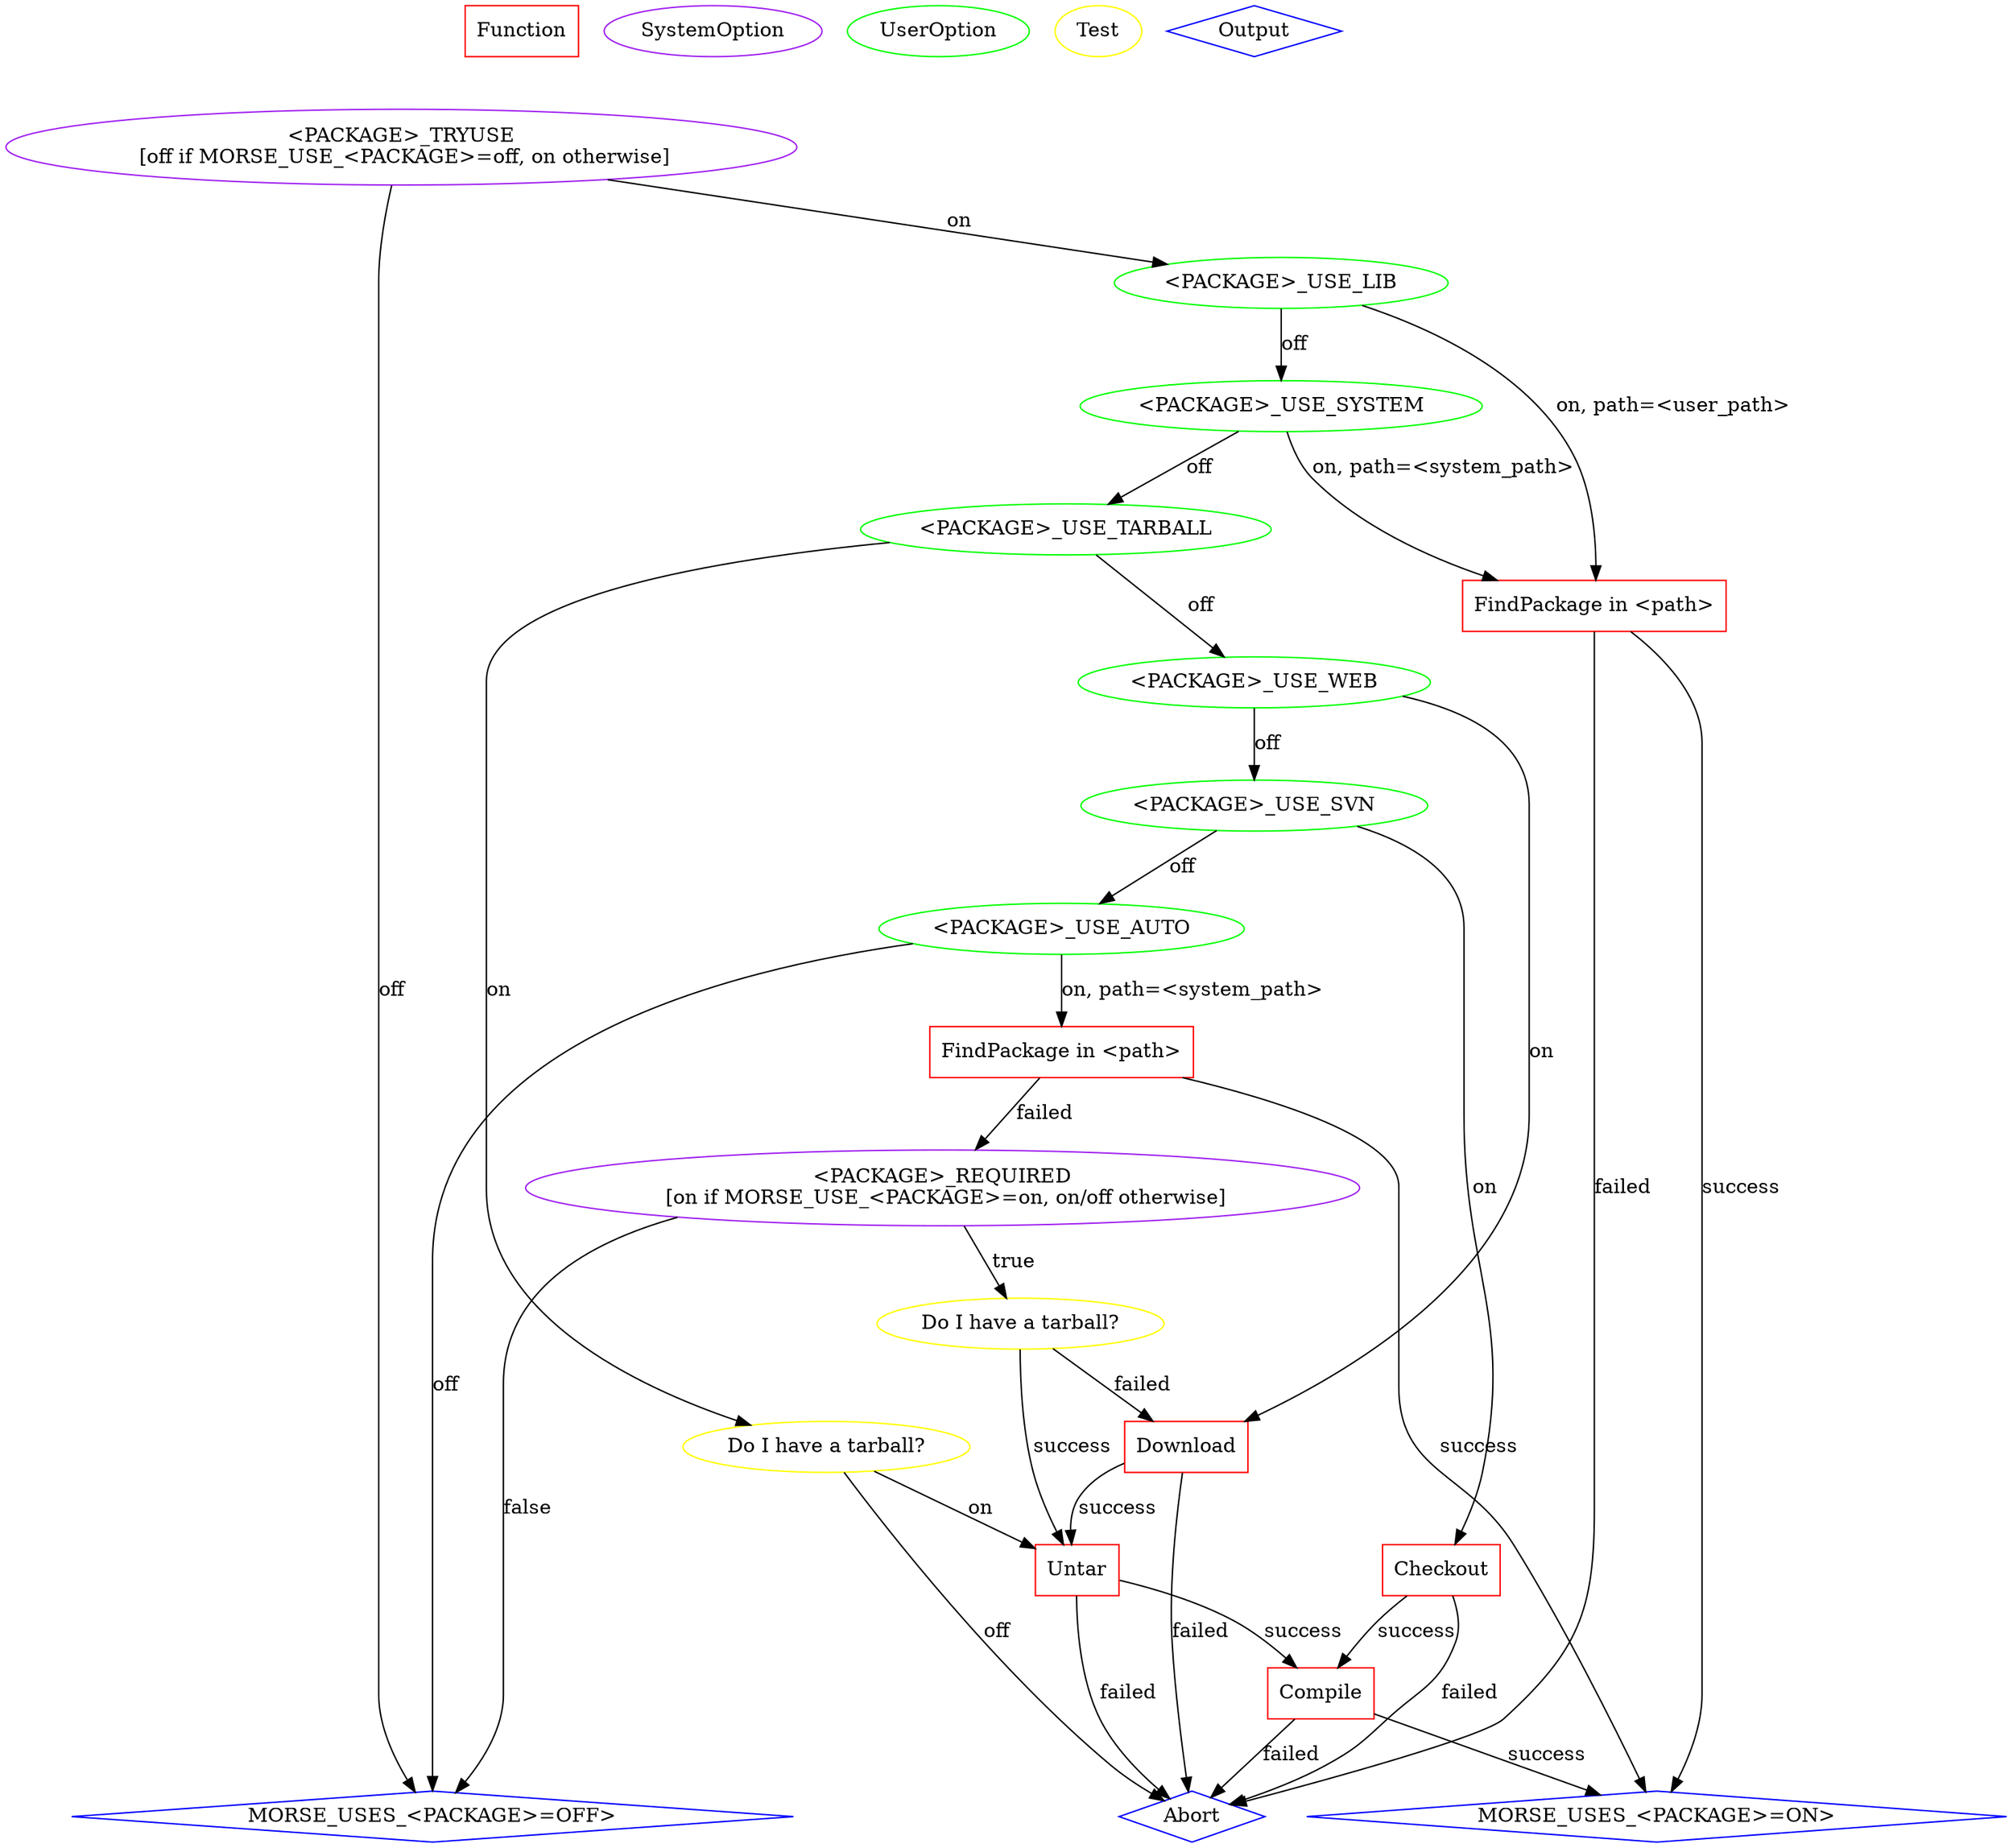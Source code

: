 digraph howto_install{

0 [style="invisible"]
0 -> opt0 [style="invis"]

opt0 [label="<PACKAGE>_TRYUSE\n [off if MORSE_USE_<PACKAGE>=off, on otherwise]",color=purple];

opt0 -> notused    [label="off"];
opt0 -> ti_uselib  [label="on"];

isrequired [label="<PACKAGE>_REQUIRED\n [on if MORSE_USE_<PACKAGE>=on, on/off otherwise]",color=purple];

#tryinstall  [label="TryInstall( <PACKAGE> )", color=red, shape=rectangle];

notused     [label="MORSE_USES_<PACKAGE>=OFF>", shape=diamond,color=blue]
tryinstallS [label="MORSE_USES_<PACKAGE>=ON>",     shape=diamond,color=blue];
tryinstallA [label="Abort",                shape=diamond,color=blue];

ti_uselib    [label="<PACKAGE>_USE_LIB",     color=green]
ti_usesystem [label="<PACKAGE>_USE_SYSTEM",  color=green]
ti_usetar    [label="<PACKAGE>_USE_TARBALL", color=green]
ti_useweb    [label="<PACKAGE>_USE_WEB",     color=green]
ti_usesvn    [label="<PACKAGE>_USE_SVN",     color=green]
ti_useauto   [label="<PACKAGE>_USE_AUTO",    color=green]

ti_hastar      [color=yellow, label="Do I have a tarball?"]
ti_hastarF     [color=yellow, label="Do I have a tarball?"]
ti_findpackage [shape=rectangle, color=red, label="FindPackage in <path>"]
ti_findpackage2[shape=rectangle, color=red, label="FindPackage in <path>"]
ti_untar       [shape=rectangle, color=red, label="Untar"]
ti_compilation [shape=rectangle, color=red, label="Compile"]
ti_download    [shape=rectangle, color=red, label="Download"]
ti_checkout    [shape=rectangle, color=red, label="Checkout"]


#tryinstall -> ti_uselib
ti_uselib -> ti_findpackage  [label="on, path=<user_path>"]
ti_uselib -> ti_usesystem    [label="off"]

ti_usesystem -> ti_findpackage [label="on, path=<system_path>"]
ti_usesystem -> ti_usetar      [label="off"]

ti_usetar -> ti_hastar     [label="on"]
ti_usetar -> ti_useweb     [label="off"]

ti_hastar -> ti_untar     [label="on"]
ti_hastar -> tryinstallA  [label="off"]

ti_useweb -> ti_download   [label="on"]
ti_useweb -> ti_usesvn     [label="off"]

ti_usesvn -> ti_checkout   [label="on"]
ti_usesvn -> ti_useauto    [label="off"]

ti_useauto -> ti_findpackage2  [label="on, path=<system_path>"]
ti_useauto -> notused          [label="off"]

ti_findpackage -> tryinstallS [label="success"]
ti_findpackage -> tryinstallA [label="failed"]

ti_untar -> ti_compilation [label="success"]
ti_untar -> tryinstallA    [label="failed"]

ti_download -> ti_untar [label="success"]
ti_download -> tryinstallA   [label="failed"]

ti_checkout -> ti_compilation [label="success"]
ti_checkout -> tryinstallA   [label="failed"]

ti_compilation -> tryinstallS  [label="success"]
ti_compilation -> tryinstallA  [label="failed"]

ti_findpackage2 -> tryinstallS  [label="success"]
ti_findpackage2 -> isrequired   [label="failed"]

isrequired -> ti_hastarF   [label="true"]
isrequired -> notused      [label="false"]

ti_hastarF -> ti_untar     [label="success"]
ti_hastarF -> ti_download  [label="failed"]

{rank=same;tryinstallA;tryinstallS;notused};

Function     [shape=rectangle, color=red]
SystemOption [color=purple]
UserOption   [color=green]
Test         [color=yellow]
Output       [shape=diamond,color=blue]

{rank=same;Function;SystemOption;UserOption;Test;Output} 

}

